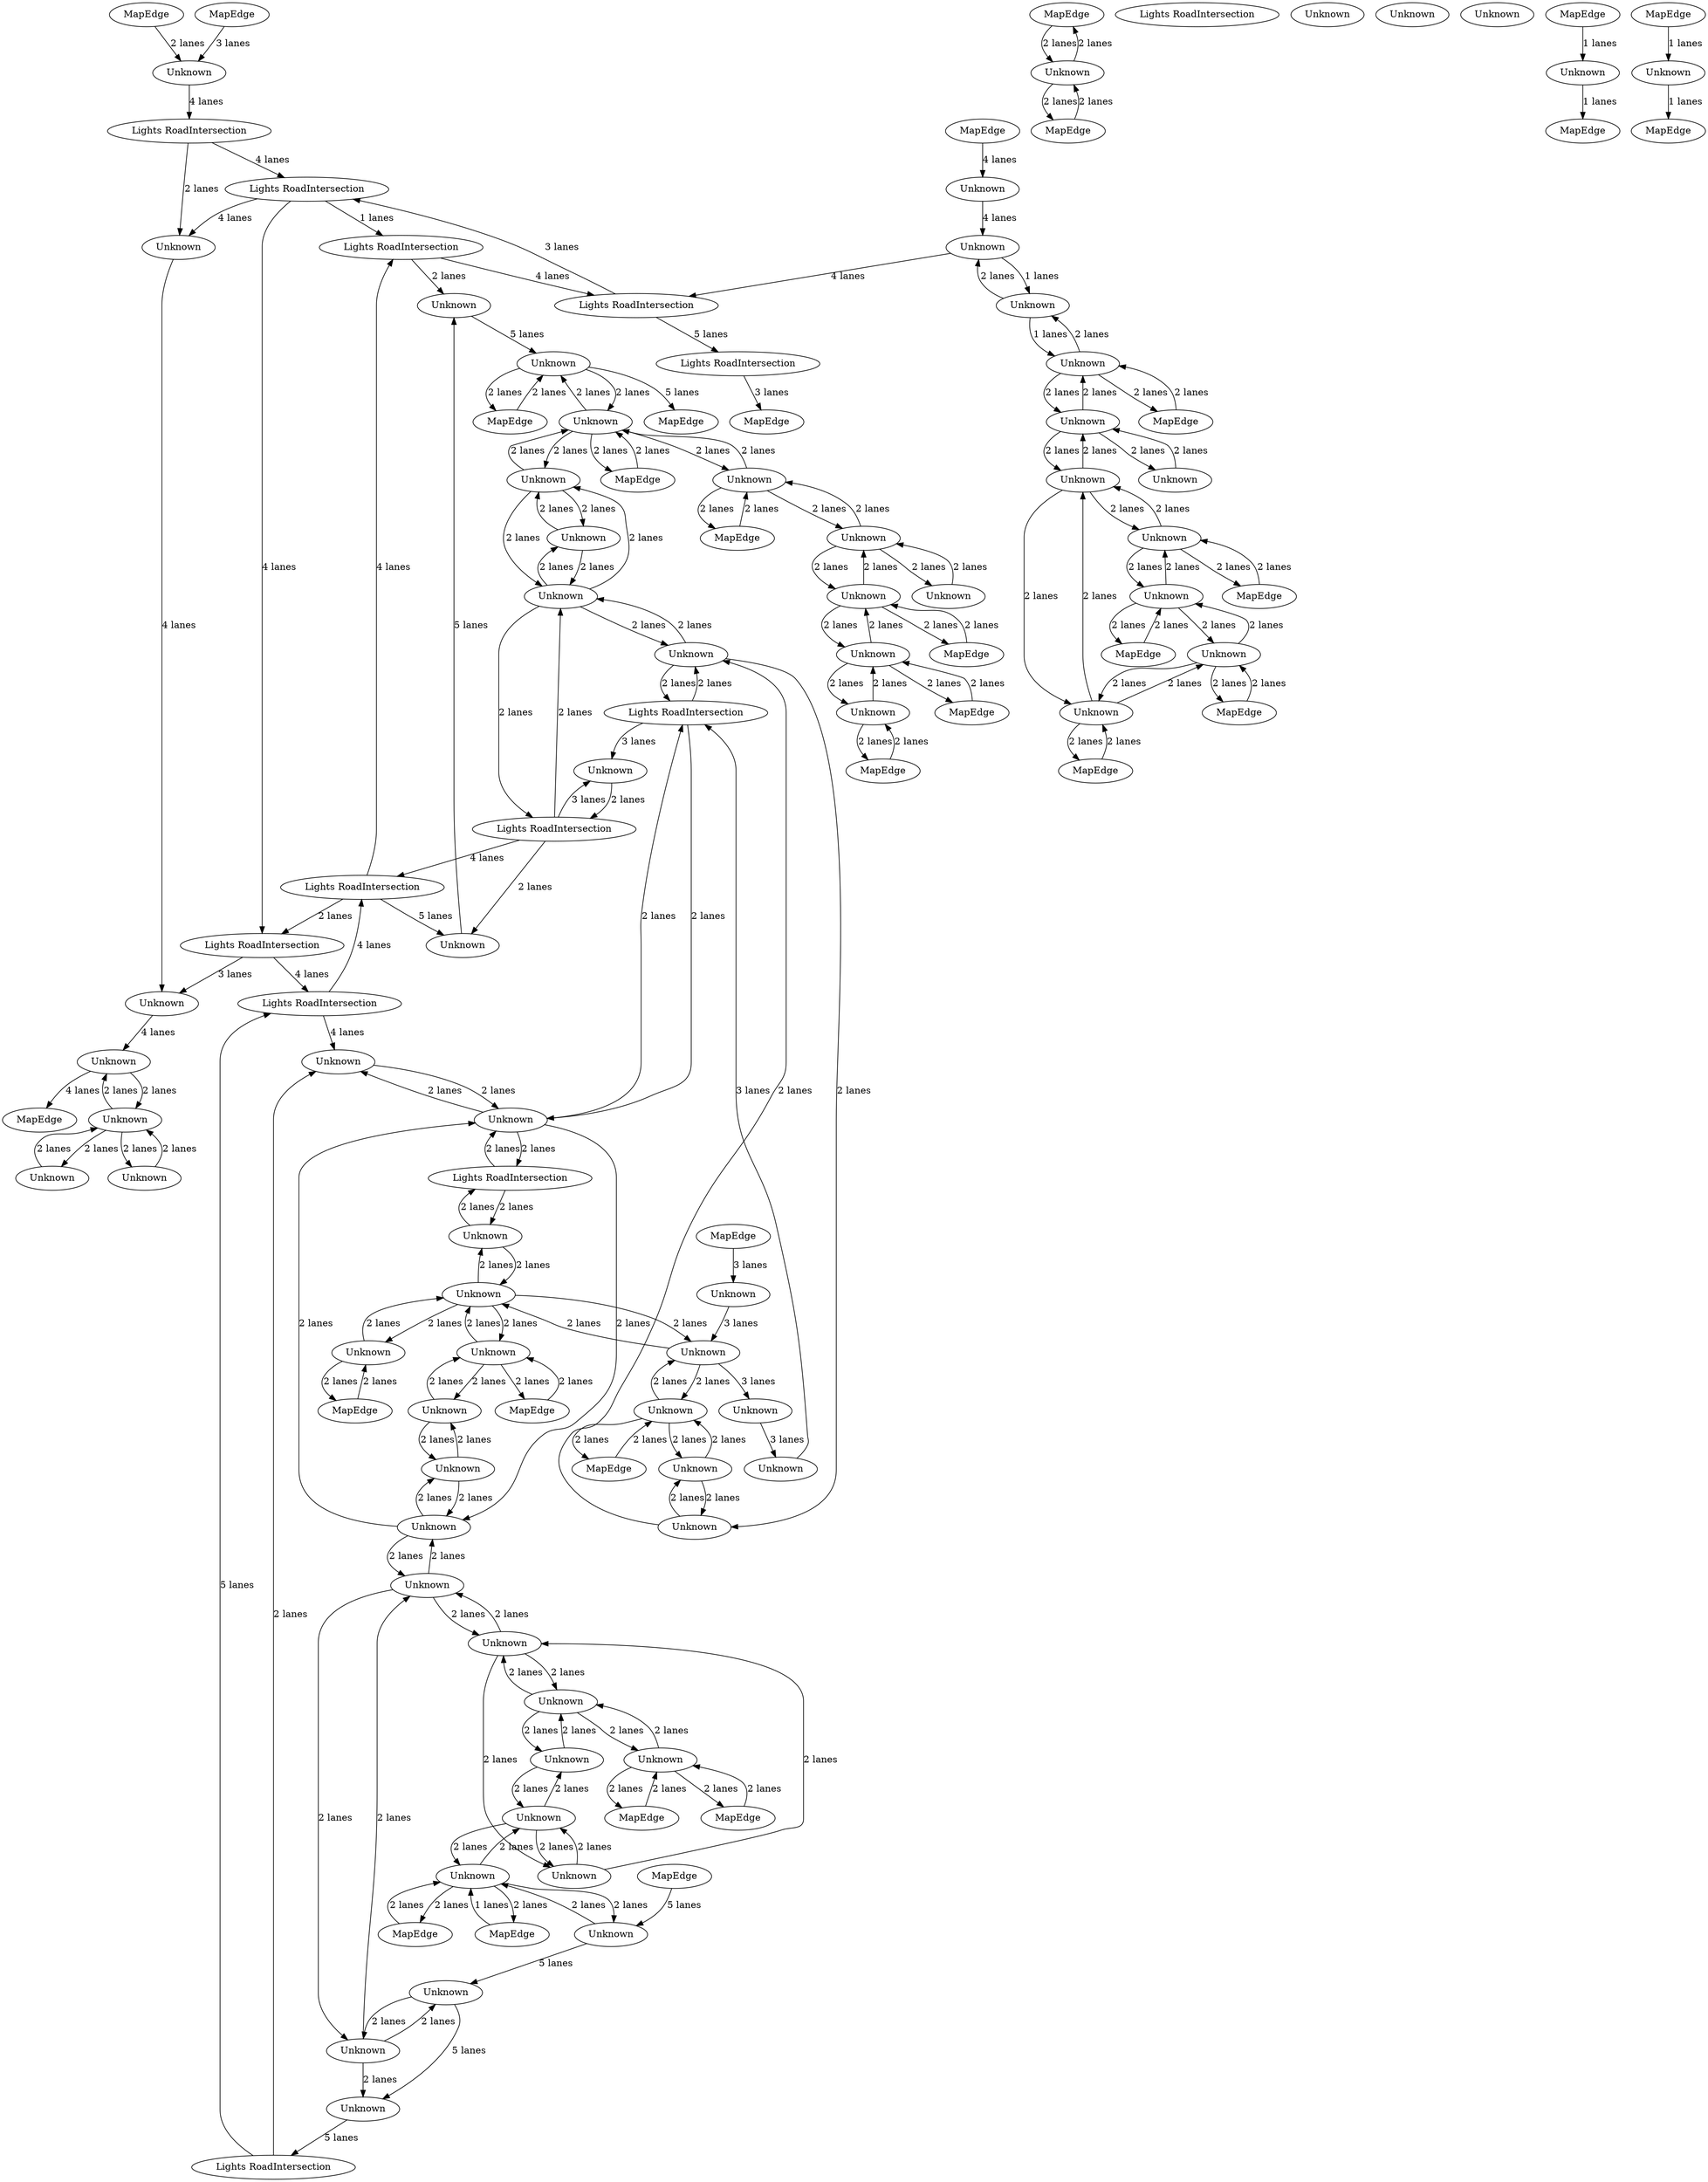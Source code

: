 digraph {
    0 [ label = "MapEdge" ]
    1 [ label = "MapEdge" ]
    2 [ label = "MapEdge" ]
    3 [ label = "MapEdge" ]
    4 [ label = "Lights RoadIntersection" ]
    5 [ label = "Lights RoadIntersection" ]
    6 [ label = "MapEdge" ]
    7 [ label = "Unknown" ]
    8 [ label = "Unknown" ]
    9 [ label = "MapEdge" ]
    10 [ label = "Lights RoadIntersection" ]
    11 [ label = "Lights RoadIntersection" ]
    12 [ label = "Unknown" ]
    13 [ label = "Lights RoadIntersection" ]
    14 [ label = "Lights RoadIntersection" ]
    15 [ label = "Unknown" ]
    16 [ label = "MapEdge" ]
    17 [ label = "Lights RoadIntersection" ]
    18 [ label = "Unknown" ]
    19 [ label = "Unknown" ]
    20 [ label = "MapEdge" ]
    21 [ label = "MapEdge" ]
    22 [ label = "Unknown" ]
    23 [ label = "MapEdge" ]
    24 [ label = "MapEdge" ]
    25 [ label = "MapEdge" ]
    26 [ label = "Unknown" ]
    27 [ label = "Unknown" ]
    28 [ label = "MapEdge" ]
    29 [ label = "Unknown" ]
    30 [ label = "Unknown" ]
    31 [ label = "Unknown" ]
    32 [ label = "Unknown" ]
    33 [ label = "Unknown" ]
    34 [ label = "Unknown" ]
    35 [ label = "Unknown" ]
    36 [ label = "Unknown" ]
    37 [ label = "Unknown" ]
    38 [ label = "Unknown" ]
    39 [ label = "Unknown" ]
    40 [ label = "MapEdge" ]
    41 [ label = "Unknown" ]
    42 [ label = "MapEdge" ]
    43 [ label = "MapEdge" ]
    44 [ label = "MapEdge" ]
    45 [ label = "Unknown" ]
    46 [ label = "Unknown" ]
    47 [ label = "Unknown" ]
    48 [ label = "Unknown" ]
    49 [ label = "Unknown" ]
    50 [ label = "Unknown" ]
    51 [ label = "Unknown" ]
    52 [ label = "Lights RoadIntersection" ]
    53 [ label = "MapEdge" ]
    54 [ label = "Unknown" ]
    55 [ label = "Unknown" ]
    56 [ label = "Unknown" ]
    57 [ label = "Unknown" ]
    58 [ label = "Unknown" ]
    59 [ label = "MapEdge" ]
    60 [ label = "Lights RoadIntersection" ]
    61 [ label = "MapEdge" ]
    62 [ label = "Lights RoadIntersection" ]
    63 [ label = "Unknown" ]
    64 [ label = "Unknown" ]
    65 [ label = "Lights RoadIntersection" ]
    66 [ label = "Unknown" ]
    67 [ label = "Unknown" ]
    68 [ label = "Unknown" ]
    69 [ label = "Unknown" ]
    70 [ label = "Unknown" ]
    71 [ label = "Unknown" ]
    72 [ label = "Unknown" ]
    73 [ label = "Unknown" ]
    74 [ label = "MapEdge" ]
    75 [ label = "Unknown" ]
    76 [ label = "MapEdge" ]
    77 [ label = "MapEdge" ]
    78 [ label = "MapEdge" ]
    79 [ label = "Unknown" ]
    80 [ label = "Lights RoadIntersection" ]
    81 [ label = "Unknown" ]
    82 [ label = "Unknown" ]
    83 [ label = "MapEdge" ]
    84 [ label = "Unknown" ]
    85 [ label = "Unknown" ]
    86 [ label = "Unknown" ]
    87 [ label = "Lights RoadIntersection" ]
    88 [ label = "Unknown" ]
    89 [ label = "Unknown" ]
    90 [ label = "MapEdge" ]
    91 [ label = "Unknown" ]
    92 [ label = "MapEdge" ]
    93 [ label = "Unknown" ]
    94 [ label = "MapEdge" ]
    95 [ label = "Unknown" ]
    96 [ label = "Unknown" ]
    97 [ label = "MapEdge" ]
    98 [ label = "Unknown" ]
    99 [ label = "Unknown" ]
    100 [ label = "Unknown" ]
    101 [ label = "Unknown" ]
    102 [ label = "Unknown" ]
    103 [ label = "Unknown" ]
    104 [ label = "Unknown" ]
    105 [ label = "Unknown" ]
    106 [ label = "Unknown" ]
    107 [ label = "Unknown" ]
    108 [ label = "Unknown" ]
    109 [ label = "MapEdge" ]
    110 [ label = "MapEdge" ]
    111 [ label = "MapEdge" ]
    104 -> 88 [ label = "2 lanes" ]
    88 -> 104 [ label = "2 lanes" ]
    62 -> 88 [ label = "2 lanes" ]
    80 -> 11 [ label = "4 lanes" ]
    65 -> 12 [ label = "2 lanes" ]
    13 -> 15 [ label = "2 lanes" ]
    13 -> 4 [ label = "4 lanes" ]
    111 -> 58 [ label = "1 lanes" ]
    24 -> 49 [ label = "2 lanes" ]
    49 -> 24 [ label = "2 lanes" ]
    3 -> 29 [ label = "2 lanes" ]
    29 -> 3 [ label = "2 lanes" ]
    25 -> 70 [ label = "2 lanes" ]
    70 -> 25 [ label = "2 lanes" ]
    70 -> 73 [ label = "2 lanes" ]
    73 -> 70 [ label = "2 lanes" ]
    73 -> 33 [ label = "2 lanes" ]
    33 -> 73 [ label = "2 lanes" ]
    27 -> 30 [ label = "1 lanes" ]
    30 -> 27 [ label = "2 lanes" ]
    30 -> 28 [ label = "2 lanes" ]
    28 -> 30 [ label = "2 lanes" ]
    31 -> 33 [ label = "2 lanes" ]
    33 -> 31 [ label = "2 lanes" ]
    33 -> 30 [ label = "2 lanes" ]
    30 -> 33 [ label = "2 lanes" ]
    32 -> 27 [ label = "1 lanes" ]
    27 -> 32 [ label = "2 lanes" ]
    35 -> 45 [ label = "2 lanes" ]
    45 -> 35 [ label = "2 lanes" ]
    2 -> 22 [ label = "2 lanes" ]
    22 -> 2 [ label = "2 lanes" ]
    22 -> 64 [ label = "2 lanes" ]
    64 -> 22 [ label = "2 lanes" ]
    36 -> 93 [ label = "2 lanes" ]
    93 -> 36 [ label = "2 lanes" ]
    39 -> 36 [ label = "2 lanes" ]
    36 -> 39 [ label = "2 lanes" ]
    64 -> 39 [ label = "2 lanes" ]
    39 -> 64 [ label = "2 lanes" ]
    93 -> 95 [ label = "2 lanes" ]
    95 -> 93 [ label = "2 lanes" ]
    95 -> 38 [ label = "2 lanes" ]
    38 -> 95 [ label = "2 lanes" ]
    39 -> 1 [ label = "2 lanes" ]
    1 -> 39 [ label = "2 lanes" ]
    35 -> 42 [ label = "2 lanes" ]
    42 -> 35 [ label = "2 lanes" ]
    48 -> 35 [ label = "2 lanes" ]
    35 -> 48 [ label = "2 lanes" ]
    37 -> 36 [ label = "2 lanes" ]
    36 -> 37 [ label = "2 lanes" ]
    38 -> 40 [ label = "2 lanes" ]
    40 -> 38 [ label = "2 lanes" ]
    93 -> 43 [ label = "2 lanes" ]
    43 -> 93 [ label = "2 lanes" ]
    65 -> 85 [ label = "3 lanes" ]
    85 -> 65 [ label = "2 lanes" ]
    5 -> 10 [ label = "4 lanes" ]
    87 -> 5 [ label = "4 lanes" ]
    23 -> 26 [ label = "4 lanes" ]
    11 -> 4 [ label = "3 lanes" ]
    4 -> 15 [ label = "4 lanes" ]
    67 -> 13 [ label = "4 lanes" ]
    45 -> 47 [ label = "2 lanes" ]
    47 -> 45 [ label = "2 lanes" ]
    50 -> 47 [ label = "2 lanes" ]
    47 -> 50 [ label = "2 lanes" ]
    49 -> 68 [ label = "2 lanes" ]
    68 -> 49 [ label = "2 lanes" ]
    68 -> 50 [ label = "2 lanes" ]
    50 -> 68 [ label = "2 lanes" ]
    49 -> 21 [ label = "2 lanes" ]
    21 -> 49 [ label = "2 lanes" ]
    56 -> 8 [ label = "3 lanes" ]
    9 -> 56 [ label = "3 lanes" ]
    69 -> 8 [ label = "2 lanes" ]
    8 -> 69 [ label = "2 lanes" ]
    7 -> 52 [ label = "2 lanes" ]
    52 -> 7 [ label = "2 lanes" ]
    57 -> 55 [ label = "3 lanes" ]
    54 -> 69 [ label = "2 lanes" ]
    69 -> 54 [ label = "2 lanes" ]
    69 -> 7 [ label = "2 lanes" ]
    7 -> 69 [ label = "2 lanes" ]
    8 -> 106 [ label = "2 lanes" ]
    106 -> 8 [ label = "2 lanes" ]
    106 -> 53 [ label = "2 lanes" ]
    53 -> 106 [ label = "2 lanes" ]
    6 -> 54 [ label = "2 lanes" ]
    54 -> 6 [ label = "2 lanes" ]
    60 -> 104 [ label = "2 lanes" ]
    104 -> 60 [ label = "2 lanes" ]
    104 -> 98 [ label = "2 lanes" ]
    98 -> 104 [ label = "2 lanes" ]
    105 -> 60 [ label = "2 lanes" ]
    60 -> 105 [ label = "2 lanes" ]
    96 -> 91 [ label = "2 lanes" ]
    91 -> 96 [ label = "2 lanes" ]
    86 -> 66 [ label = "2 lanes" ]
    66 -> 86 [ label = "2 lanes" ]
    63 -> 86 [ label = "2 lanes" ]
    86 -> 63 [ label = "2 lanes" ]
    86 -> 65 [ label = "2 lanes" ]
    65 -> 86 [ label = "2 lanes" ]
    64 -> 66 [ label = "2 lanes" ]
    66 -> 64 [ label = "2 lanes" ]
    66 -> 63 [ label = "2 lanes" ]
    63 -> 66 [ label = "2 lanes" ]
    62 -> 5 [ label = "5 lanes" ]
    0 -> 67 [ label = "2 lanes" ]
    14 -> 92 [ label = "3 lanes" ]
    51 -> 68 [ label = "2 lanes" ]
    68 -> 51 [ label = "2 lanes" ]
    82 -> 69 [ label = "2 lanes" ]
    69 -> 82 [ label = "2 lanes" ]
    59 -> 71 [ label = "2 lanes" ]
    71 -> 59 [ label = "2 lanes" ]
    71 -> 70 [ label = "2 lanes" ]
    70 -> 71 [ label = "2 lanes" ]
    71 -> 75 [ label = "2 lanes" ]
    75 -> 71 [ label = "2 lanes" ]
    72 -> 73 [ label = "2 lanes" ]
    73 -> 72 [ label = "2 lanes" ]
    75 -> 72 [ label = "2 lanes" ]
    72 -> 75 [ label = "2 lanes" ]
    72 -> 74 [ label = "2 lanes" ]
    74 -> 72 [ label = "2 lanes" ]
    75 -> 76 [ label = "2 lanes" ]
    76 -> 75 [ label = "2 lanes" ]
    18 -> 77 [ label = "4 lanes" ]
    81 -> 18 [ label = "4 lanes" ]
    15 -> 81 [ label = "4 lanes" ]
    18 -> 91 [ label = "2 lanes" ]
    91 -> 18 [ label = "2 lanes" ]
    91 -> 89 [ label = "2 lanes" ]
    89 -> 91 [ label = "2 lanes" ]
    80 -> 79 [ label = "2 lanes" ]
    103 -> 62 [ label = "5 lanes" ]
    48 -> 100 [ label = "5 lanes" ]
    100 -> 103 [ label = "5 lanes" ]
    87 -> 81 [ label = "3 lanes" ]
    10 -> 12 [ label = "5 lanes" ]
    83 -> 84 [ label = "1 lanes" ]
    58 -> 78 [ label = "1 lanes" ]
    84 -> 90 [ label = "1 lanes" ]
    20 -> 48 [ label = "5 lanes" ]
    4 -> 80 [ label = "1 lanes" ]
    10 -> 80 [ label = "4 lanes" ]
    10 -> 87 [ label = "2 lanes" ]
    4 -> 87 [ label = "4 lanes" ]
    16 -> 67 [ label = "3 lanes" ]
    11 -> 14 [ label = "5 lanes" ]
    60 -> 85 [ label = "3 lanes" ]
    29 -> 109 [ label = "2 lanes" ]
    109 -> 29 [ label = "2 lanes" ]
    44 -> 35 [ label = "1 lanes" ]
    35 -> 44 [ label = "2 lanes" ]
    94 -> 95 [ label = "2 lanes" ]
    95 -> 94 [ label = "2 lanes" ]
    8 -> 57 [ label = "3 lanes" ]
    55 -> 60 [ label = "3 lanes" ]
    45 -> 51 [ label = "2 lanes" ]
    51 -> 45 [ label = "2 lanes" ]
    5 -> 88 [ label = "4 lanes" ]
    52 -> 104 [ label = "2 lanes" ]
    104 -> 52 [ label = "2 lanes" ]
    65 -> 10 [ label = "4 lanes" ]
    32 -> 11 [ label = "4 lanes" ]
    26 -> 32 [ label = "4 lanes" ]
    79 -> 22 [ label = "5 lanes" ]
    12 -> 79 [ label = "5 lanes" ]
    22 -> 61 [ label = "5 lanes" ]
    46 -> 50 [ label = "2 lanes" ]
    50 -> 46 [ label = "2 lanes" ]
    97 -> 82 [ label = "2 lanes" ]
    82 -> 97 [ label = "2 lanes" ]
    46 -> 99 [ label = "2 lanes" ]
    99 -> 46 [ label = "2 lanes" ]
    99 -> 100 [ label = "2 lanes" ]
    100 -> 99 [ label = "2 lanes" ]
    102 -> 101 [ label = "2 lanes" ]
    101 -> 102 [ label = "2 lanes" ]
    99 -> 103 [ label = "2 lanes" ]
    86 -> 105 [ label = "2 lanes" ]
    105 -> 86 [ label = "2 lanes" ]
    107 -> 106 [ label = "2 lanes" ]
    106 -> 107 [ label = "2 lanes" ]
    108 -> 107 [ label = "2 lanes" ]
    107 -> 108 [ label = "2 lanes" ]
    110 -> 64 [ label = "2 lanes" ]
    64 -> 110 [ label = "2 lanes" ]
    98 -> 46 [ label = "2 lanes" ]
    46 -> 98 [ label = "2 lanes" ]
    101 -> 98 [ label = "2 lanes" ]
    98 -> 101 [ label = "2 lanes" ]
    82 -> 102 [ label = "2 lanes" ]
    102 -> 82 [ label = "2 lanes" ]
    105 -> 108 [ label = "2 lanes" ]
    108 -> 105 [ label = "2 lanes" ]
}
